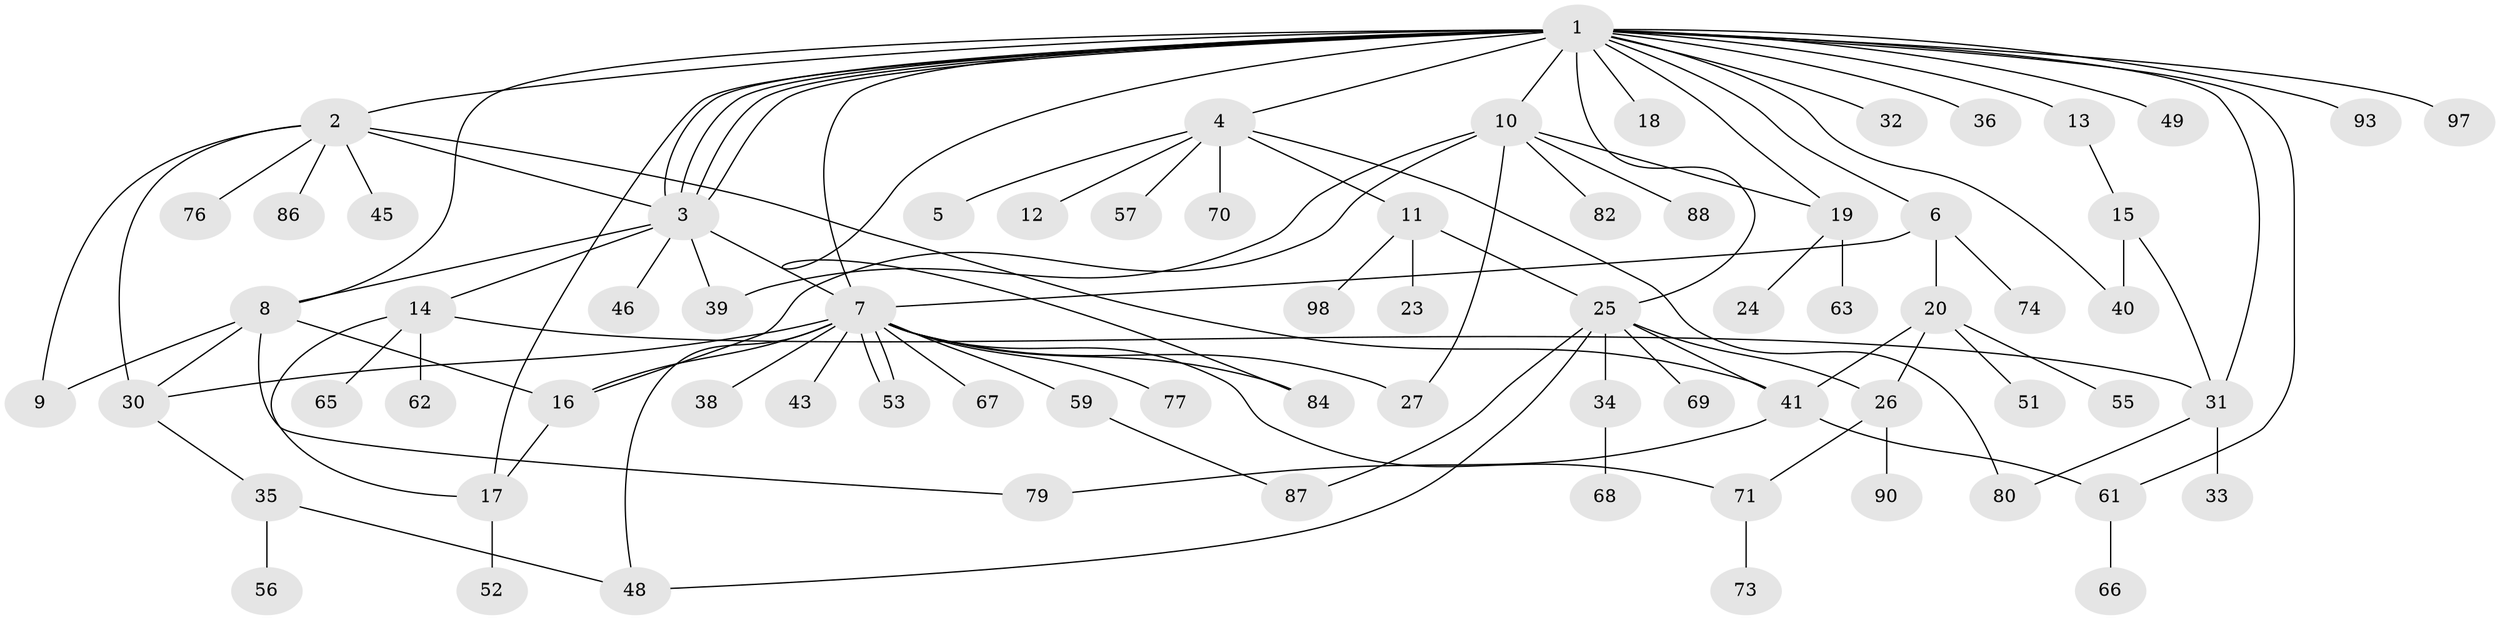 // original degree distribution, {26: 0.01, 9: 0.02, 8: 0.01, 2: 0.18, 5: 0.03, 14: 0.01, 6: 0.05, 4: 0.08, 1: 0.46, 3: 0.15}
// Generated by graph-tools (version 1.1) at 2025/38/02/21/25 10:38:54]
// undirected, 73 vertices, 105 edges
graph export_dot {
graph [start="1"]
  node [color=gray90,style=filled];
  1 [super="+100"];
  2 [super="+92"];
  3 [super="+42"];
  4 [super="+96"];
  5 [super="+21"];
  6 [super="+95"];
  7 [super="+28"];
  8 [super="+37"];
  9 [super="+54"];
  10 [super="+22"];
  11;
  12;
  13 [super="+50"];
  14 [super="+85"];
  15 [super="+81"];
  16 [super="+58"];
  17;
  18;
  19;
  20 [super="+29"];
  23;
  24 [super="+89"];
  25 [super="+44"];
  26 [super="+47"];
  27;
  30 [super="+94"];
  31 [super="+64"];
  32;
  33 [super="+72"];
  34;
  35 [super="+60"];
  36;
  38;
  39 [super="+75"];
  40 [super="+91"];
  41 [super="+78"];
  43;
  45;
  46;
  48;
  49;
  51;
  52;
  53;
  55;
  56 [super="+83"];
  57;
  59;
  61;
  62;
  63;
  65;
  66;
  67;
  68;
  69;
  70;
  71;
  73;
  74;
  76;
  77;
  79;
  80;
  82;
  84;
  86;
  87 [super="+99"];
  88;
  90;
  93;
  97;
  98;
  1 -- 2;
  1 -- 3;
  1 -- 3;
  1 -- 3;
  1 -- 3;
  1 -- 4;
  1 -- 6;
  1 -- 7;
  1 -- 10 [weight=2];
  1 -- 13;
  1 -- 17;
  1 -- 18;
  1 -- 19;
  1 -- 31;
  1 -- 32;
  1 -- 36;
  1 -- 40;
  1 -- 49;
  1 -- 61;
  1 -- 84;
  1 -- 93;
  1 -- 97;
  1 -- 8;
  1 -- 25;
  2 -- 3;
  2 -- 9;
  2 -- 41;
  2 -- 45;
  2 -- 76;
  2 -- 86;
  2 -- 30;
  3 -- 8;
  3 -- 14;
  3 -- 39;
  3 -- 46;
  3 -- 7;
  4 -- 5;
  4 -- 11;
  4 -- 12;
  4 -- 57;
  4 -- 70;
  4 -- 80;
  6 -- 20;
  6 -- 74;
  6 -- 7;
  7 -- 16;
  7 -- 27;
  7 -- 30;
  7 -- 43;
  7 -- 48;
  7 -- 53;
  7 -- 53;
  7 -- 59;
  7 -- 71;
  7 -- 77;
  7 -- 67;
  7 -- 84;
  7 -- 38;
  8 -- 79;
  8 -- 30;
  8 -- 16;
  8 -- 9;
  10 -- 19;
  10 -- 39;
  10 -- 16;
  10 -- 82;
  10 -- 88;
  10 -- 27;
  11 -- 23;
  11 -- 25;
  11 -- 98;
  13 -- 15;
  14 -- 31;
  14 -- 62;
  14 -- 65;
  14 -- 17;
  15 -- 31;
  15 -- 40;
  16 -- 17;
  17 -- 52;
  19 -- 24;
  19 -- 63;
  20 -- 26;
  20 -- 55;
  20 -- 41;
  20 -- 51;
  25 -- 34;
  25 -- 41;
  25 -- 48;
  25 -- 87;
  25 -- 26;
  25 -- 69;
  26 -- 71;
  26 -- 90;
  30 -- 35;
  31 -- 33;
  31 -- 80;
  34 -- 68;
  35 -- 56;
  35 -- 48;
  41 -- 61;
  41 -- 79;
  59 -- 87;
  61 -- 66;
  71 -- 73;
}

